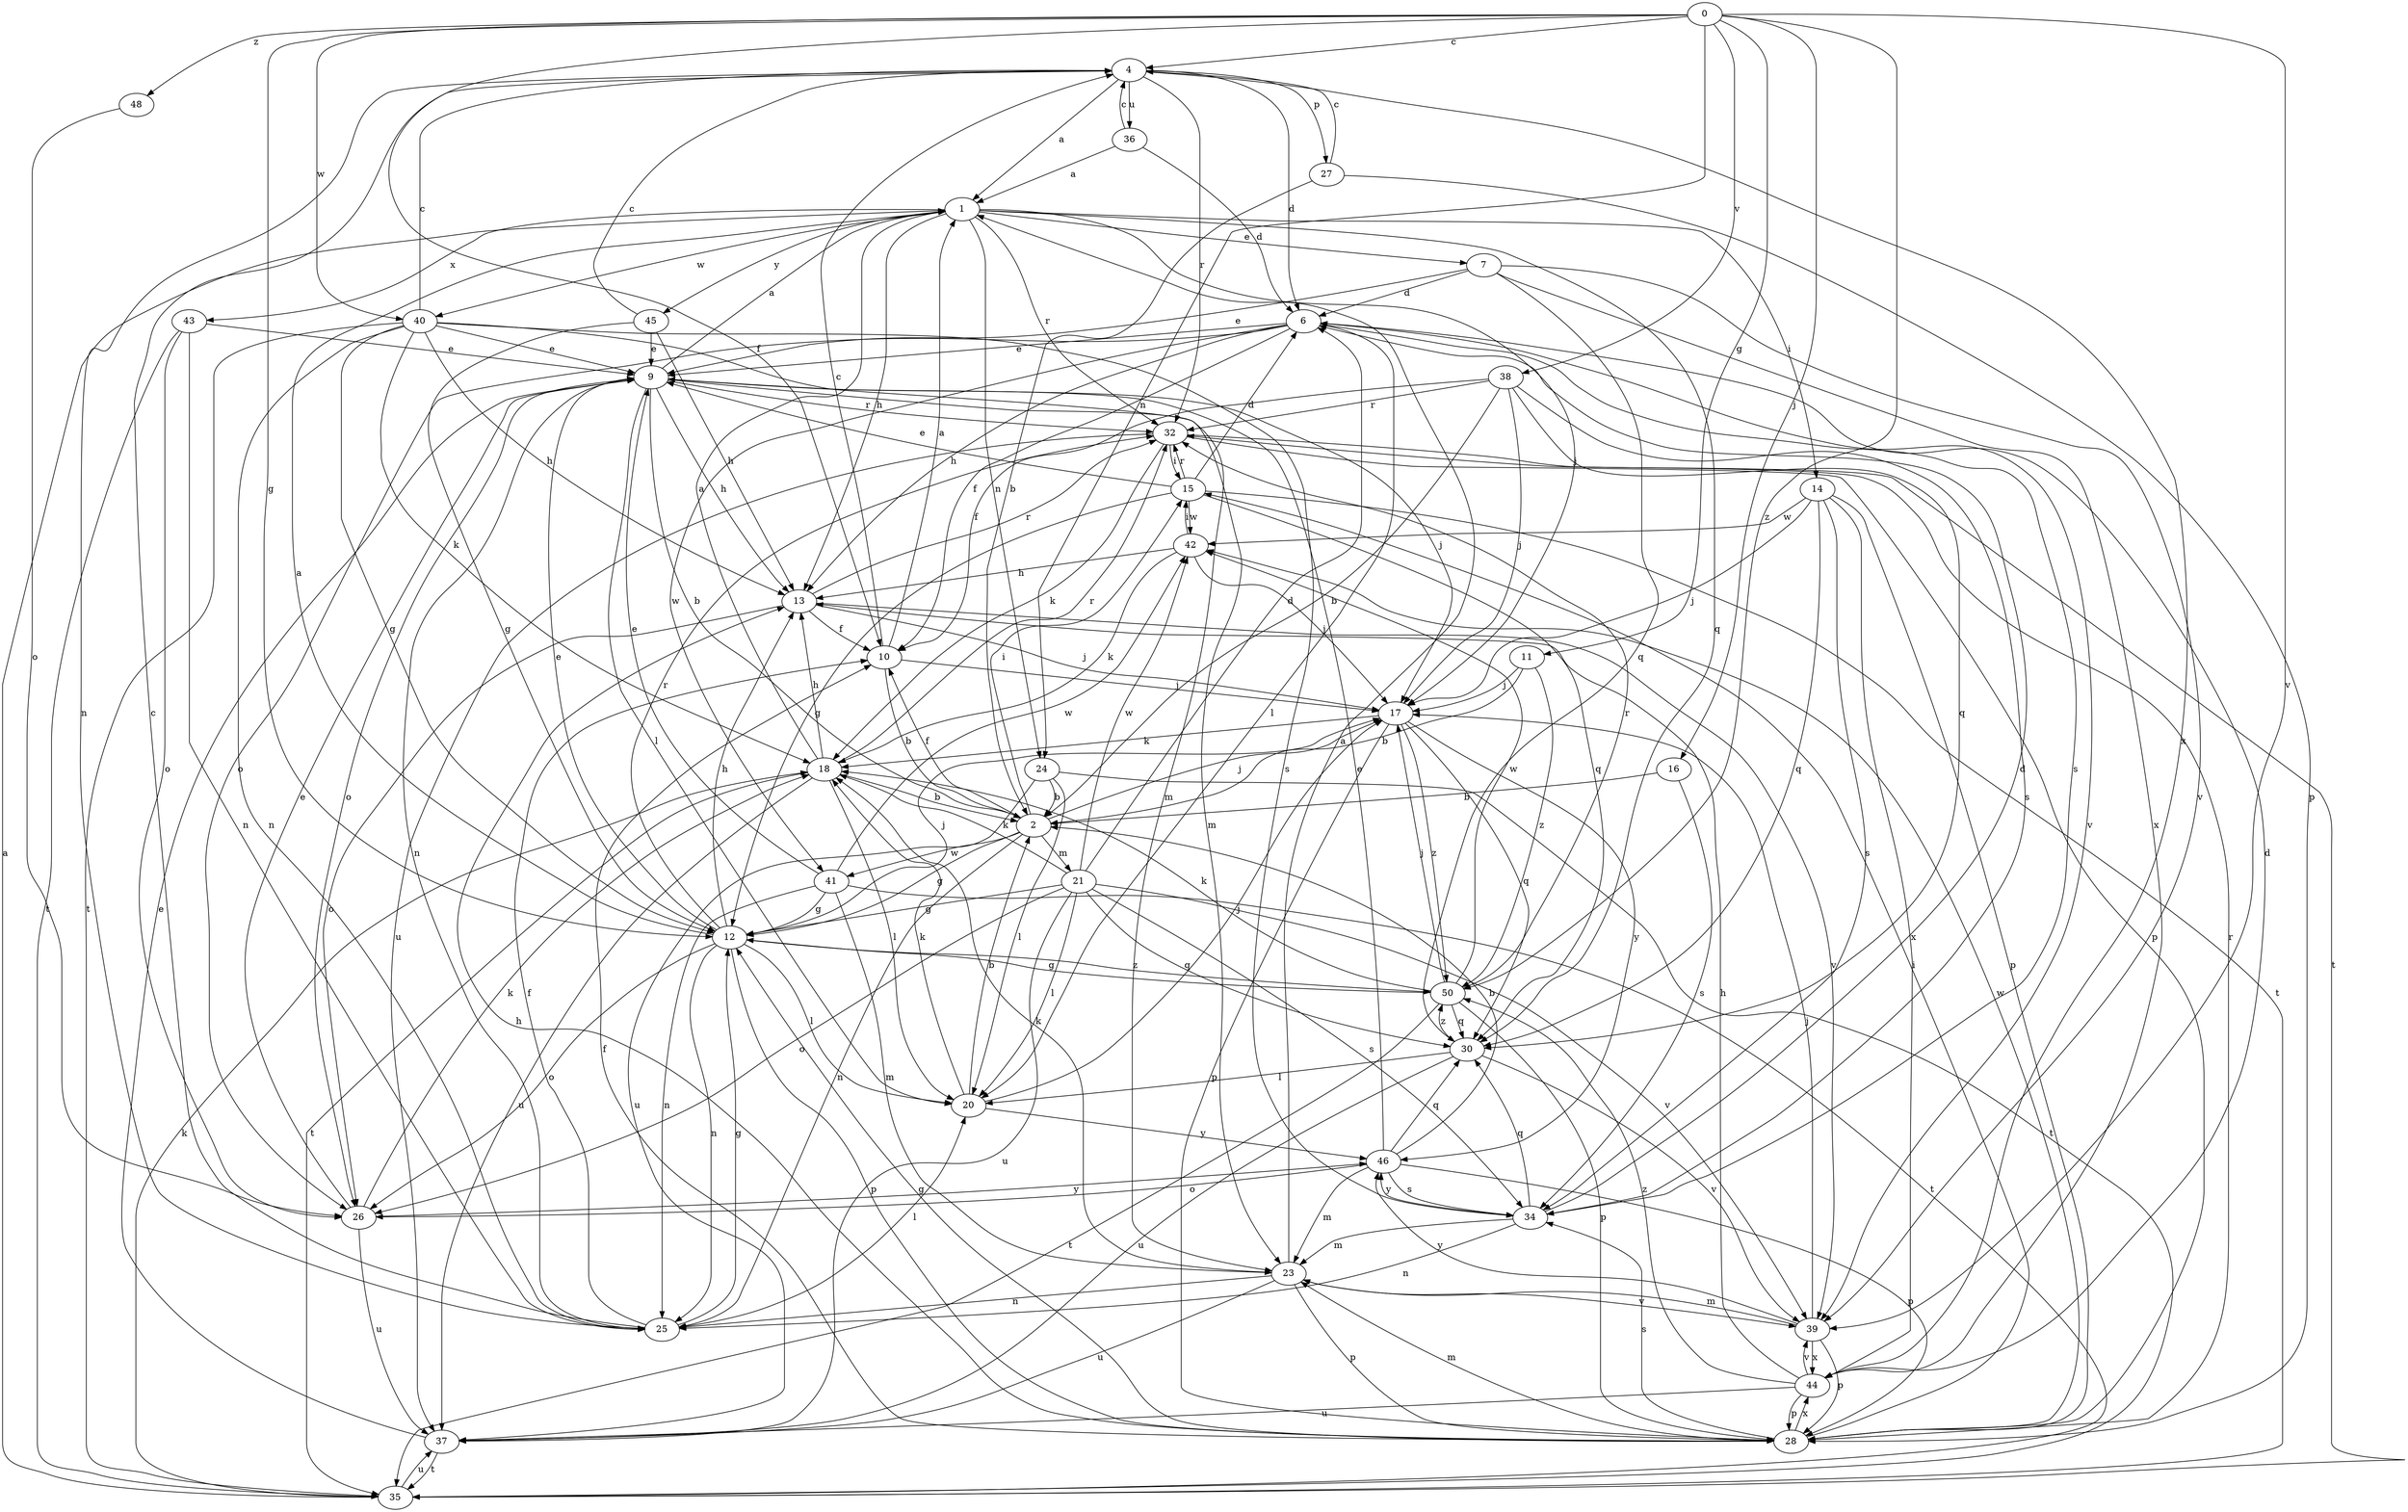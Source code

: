 strict digraph  {
0;
1;
2;
4;
6;
7;
9;
10;
11;
12;
13;
14;
15;
16;
17;
18;
20;
21;
23;
24;
25;
26;
27;
28;
30;
32;
34;
35;
36;
37;
38;
39;
40;
41;
42;
43;
44;
45;
46;
48;
50;
0 -> 4  [label=c];
0 -> 10  [label=f];
0 -> 11  [label=g];
0 -> 12  [label=g];
0 -> 16  [label=j];
0 -> 24  [label=n];
0 -> 38  [label=v];
0 -> 39  [label=v];
0 -> 40  [label=w];
0 -> 48  [label=z];
0 -> 50  [label=z];
1 -> 7  [label=e];
1 -> 13  [label=h];
1 -> 14  [label=i];
1 -> 17  [label=j];
1 -> 24  [label=n];
1 -> 30  [label=q];
1 -> 32  [label=r];
1 -> 40  [label=w];
1 -> 43  [label=x];
1 -> 45  [label=y];
2 -> 10  [label=f];
2 -> 12  [label=g];
2 -> 15  [label=i];
2 -> 17  [label=j];
2 -> 21  [label=m];
2 -> 25  [label=n];
2 -> 41  [label=w];
4 -> 1  [label=a];
4 -> 6  [label=d];
4 -> 25  [label=n];
4 -> 27  [label=p];
4 -> 32  [label=r];
4 -> 36  [label=u];
4 -> 44  [label=x];
6 -> 9  [label=e];
6 -> 10  [label=f];
6 -> 13  [label=h];
6 -> 20  [label=l];
6 -> 26  [label=o];
6 -> 34  [label=s];
6 -> 39  [label=v];
6 -> 41  [label=w];
7 -> 6  [label=d];
7 -> 9  [label=e];
7 -> 30  [label=q];
7 -> 39  [label=v];
7 -> 44  [label=x];
9 -> 1  [label=a];
9 -> 2  [label=b];
9 -> 13  [label=h];
9 -> 17  [label=j];
9 -> 20  [label=l];
9 -> 23  [label=m];
9 -> 25  [label=n];
9 -> 26  [label=o];
9 -> 32  [label=r];
10 -> 1  [label=a];
10 -> 2  [label=b];
10 -> 4  [label=c];
10 -> 17  [label=j];
11 -> 2  [label=b];
11 -> 17  [label=j];
11 -> 50  [label=z];
12 -> 1  [label=a];
12 -> 9  [label=e];
12 -> 13  [label=h];
12 -> 17  [label=j];
12 -> 20  [label=l];
12 -> 25  [label=n];
12 -> 26  [label=o];
12 -> 28  [label=p];
12 -> 32  [label=r];
12 -> 50  [label=z];
13 -> 10  [label=f];
13 -> 17  [label=j];
13 -> 26  [label=o];
13 -> 32  [label=r];
13 -> 39  [label=v];
14 -> 17  [label=j];
14 -> 28  [label=p];
14 -> 30  [label=q];
14 -> 34  [label=s];
14 -> 42  [label=w];
14 -> 44  [label=x];
15 -> 6  [label=d];
15 -> 9  [label=e];
15 -> 12  [label=g];
15 -> 30  [label=q];
15 -> 32  [label=r];
15 -> 35  [label=t];
15 -> 42  [label=w];
16 -> 2  [label=b];
16 -> 34  [label=s];
17 -> 18  [label=k];
17 -> 28  [label=p];
17 -> 30  [label=q];
17 -> 46  [label=y];
17 -> 50  [label=z];
18 -> 1  [label=a];
18 -> 2  [label=b];
18 -> 13  [label=h];
18 -> 20  [label=l];
18 -> 32  [label=r];
18 -> 35  [label=t];
18 -> 37  [label=u];
20 -> 2  [label=b];
20 -> 17  [label=j];
20 -> 18  [label=k];
20 -> 46  [label=y];
21 -> 6  [label=d];
21 -> 12  [label=g];
21 -> 18  [label=k];
21 -> 20  [label=l];
21 -> 26  [label=o];
21 -> 30  [label=q];
21 -> 34  [label=s];
21 -> 37  [label=u];
21 -> 39  [label=v];
21 -> 42  [label=w];
23 -> 1  [label=a];
23 -> 18  [label=k];
23 -> 25  [label=n];
23 -> 28  [label=p];
23 -> 37  [label=u];
23 -> 39  [label=v];
24 -> 2  [label=b];
24 -> 20  [label=l];
24 -> 35  [label=t];
24 -> 37  [label=u];
25 -> 4  [label=c];
25 -> 10  [label=f];
25 -> 12  [label=g];
25 -> 20  [label=l];
26 -> 9  [label=e];
26 -> 18  [label=k];
26 -> 37  [label=u];
26 -> 46  [label=y];
27 -> 2  [label=b];
27 -> 4  [label=c];
27 -> 28  [label=p];
28 -> 10  [label=f];
28 -> 12  [label=g];
28 -> 13  [label=h];
28 -> 15  [label=i];
28 -> 23  [label=m];
28 -> 32  [label=r];
28 -> 34  [label=s];
28 -> 42  [label=w];
28 -> 44  [label=x];
30 -> 20  [label=l];
30 -> 37  [label=u];
30 -> 39  [label=v];
30 -> 50  [label=z];
32 -> 15  [label=i];
32 -> 18  [label=k];
32 -> 28  [label=p];
32 -> 35  [label=t];
32 -> 37  [label=u];
34 -> 6  [label=d];
34 -> 23  [label=m];
34 -> 25  [label=n];
34 -> 30  [label=q];
34 -> 46  [label=y];
35 -> 1  [label=a];
35 -> 18  [label=k];
35 -> 37  [label=u];
36 -> 1  [label=a];
36 -> 4  [label=c];
36 -> 6  [label=d];
37 -> 9  [label=e];
37 -> 35  [label=t];
38 -> 2  [label=b];
38 -> 10  [label=f];
38 -> 17  [label=j];
38 -> 30  [label=q];
38 -> 32  [label=r];
38 -> 34  [label=s];
39 -> 17  [label=j];
39 -> 23  [label=m];
39 -> 28  [label=p];
39 -> 44  [label=x];
39 -> 46  [label=y];
40 -> 4  [label=c];
40 -> 9  [label=e];
40 -> 12  [label=g];
40 -> 13  [label=h];
40 -> 18  [label=k];
40 -> 23  [label=m];
40 -> 25  [label=n];
40 -> 34  [label=s];
40 -> 35  [label=t];
41 -> 9  [label=e];
41 -> 12  [label=g];
41 -> 23  [label=m];
41 -> 25  [label=n];
41 -> 35  [label=t];
41 -> 42  [label=w];
42 -> 13  [label=h];
42 -> 15  [label=i];
42 -> 17  [label=j];
42 -> 18  [label=k];
43 -> 9  [label=e];
43 -> 25  [label=n];
43 -> 26  [label=o];
43 -> 35  [label=t];
44 -> 6  [label=d];
44 -> 13  [label=h];
44 -> 28  [label=p];
44 -> 37  [label=u];
44 -> 39  [label=v];
44 -> 50  [label=z];
45 -> 4  [label=c];
45 -> 9  [label=e];
45 -> 12  [label=g];
45 -> 13  [label=h];
46 -> 2  [label=b];
46 -> 9  [label=e];
46 -> 23  [label=m];
46 -> 26  [label=o];
46 -> 28  [label=p];
46 -> 30  [label=q];
46 -> 34  [label=s];
48 -> 26  [label=o];
50 -> 12  [label=g];
50 -> 17  [label=j];
50 -> 18  [label=k];
50 -> 28  [label=p];
50 -> 30  [label=q];
50 -> 32  [label=r];
50 -> 35  [label=t];
50 -> 42  [label=w];
}
